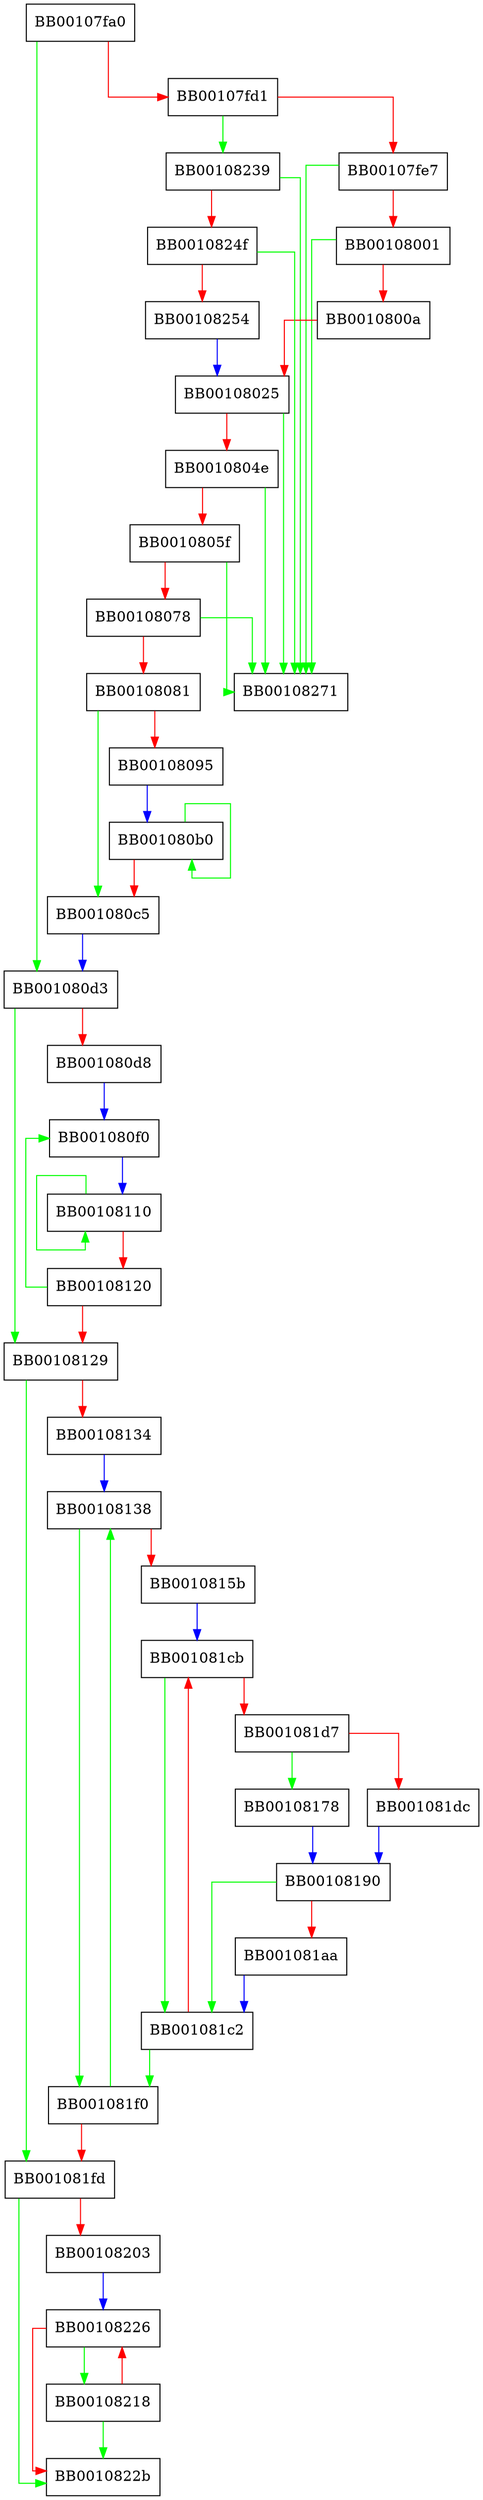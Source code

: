 digraph FUN_00107fa0 {
  node [shape="box"];
  graph [splines=ortho];
  BB00107fa0 -> BB001080d3 [color="green"];
  BB00107fa0 -> BB00107fd1 [color="red"];
  BB00107fd1 -> BB00108239 [color="green"];
  BB00107fd1 -> BB00107fe7 [color="red"];
  BB00107fe7 -> BB00108271 [color="green"];
  BB00107fe7 -> BB00108001 [color="red"];
  BB00108001 -> BB00108271 [color="green"];
  BB00108001 -> BB0010800a [color="red"];
  BB0010800a -> BB00108025 [color="red"];
  BB00108025 -> BB00108271 [color="green"];
  BB00108025 -> BB0010804e [color="red"];
  BB0010804e -> BB00108271 [color="green"];
  BB0010804e -> BB0010805f [color="red"];
  BB0010805f -> BB00108271 [color="green"];
  BB0010805f -> BB00108078 [color="red"];
  BB00108078 -> BB00108271 [color="green"];
  BB00108078 -> BB00108081 [color="red"];
  BB00108081 -> BB001080c5 [color="green"];
  BB00108081 -> BB00108095 [color="red"];
  BB00108095 -> BB001080b0 [color="blue"];
  BB001080b0 -> BB001080b0 [color="green"];
  BB001080b0 -> BB001080c5 [color="red"];
  BB001080c5 -> BB001080d3 [color="blue"];
  BB001080d3 -> BB00108129 [color="green"];
  BB001080d3 -> BB001080d8 [color="red"];
  BB001080d8 -> BB001080f0 [color="blue"];
  BB001080f0 -> BB00108110 [color="blue"];
  BB00108110 -> BB00108110 [color="green"];
  BB00108110 -> BB00108120 [color="red"];
  BB00108120 -> BB001080f0 [color="green"];
  BB00108120 -> BB00108129 [color="red"];
  BB00108129 -> BB001081fd [color="green"];
  BB00108129 -> BB00108134 [color="red"];
  BB00108134 -> BB00108138 [color="blue"];
  BB00108138 -> BB001081f0 [color="green"];
  BB00108138 -> BB0010815b [color="red"];
  BB0010815b -> BB001081cb [color="blue"];
  BB00108178 -> BB00108190 [color="blue"];
  BB00108190 -> BB001081c2 [color="green"];
  BB00108190 -> BB001081aa [color="red"];
  BB001081aa -> BB001081c2 [color="blue"];
  BB001081c2 -> BB001081f0 [color="green"];
  BB001081c2 -> BB001081cb [color="red"];
  BB001081cb -> BB001081c2 [color="green"];
  BB001081cb -> BB001081d7 [color="red"];
  BB001081d7 -> BB00108178 [color="green"];
  BB001081d7 -> BB001081dc [color="red"];
  BB001081dc -> BB00108190 [color="blue"];
  BB001081f0 -> BB00108138 [color="green"];
  BB001081f0 -> BB001081fd [color="red"];
  BB001081fd -> BB0010822b [color="green"];
  BB001081fd -> BB00108203 [color="red"];
  BB00108203 -> BB00108226 [color="blue"];
  BB00108218 -> BB0010822b [color="green"];
  BB00108218 -> BB00108226 [color="red"];
  BB00108226 -> BB00108218 [color="green"];
  BB00108226 -> BB0010822b [color="red"];
  BB00108239 -> BB00108271 [color="green"];
  BB00108239 -> BB0010824f [color="red"];
  BB0010824f -> BB00108271 [color="green"];
  BB0010824f -> BB00108254 [color="red"];
  BB00108254 -> BB00108025 [color="blue"];
}